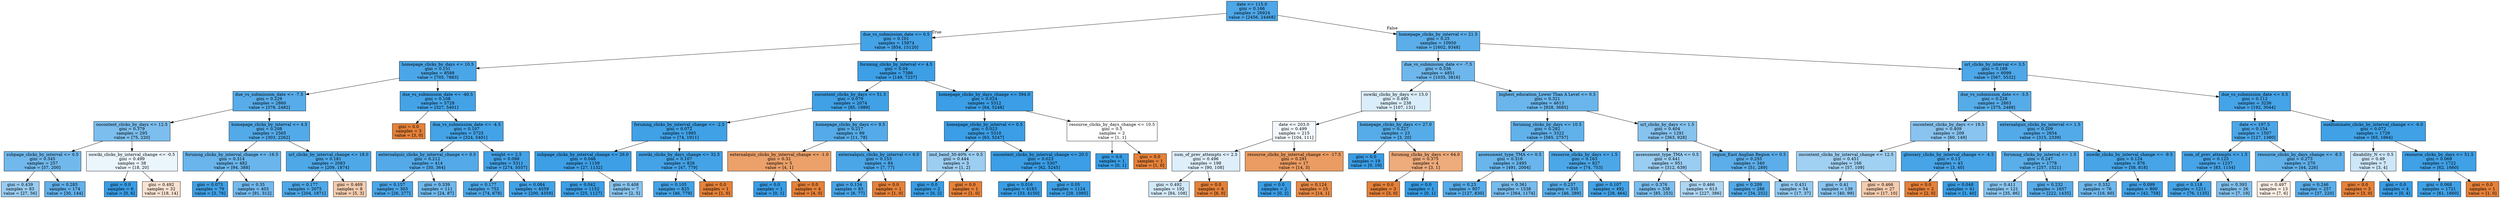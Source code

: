 digraph Tree {
node [shape=box, style="filled", color="black"] ;
0 [label="date <= 115.0\ngini = 0.166\nsamples = 26924\nvalue = [2456, 24468]", fillcolor="#399de5e5"] ;
1 [label="due_vs_submission_date <= 0.5\ngini = 0.101\nsamples = 15974\nvalue = [854, 15120]", fillcolor="#399de5f1"] ;
0 -> 1 [labeldistance=2.5, labelangle=45, headlabel="True"] ;
2 [label="homepage_clicks_by_days <= 10.5\ngini = 0.151\nsamples = 8588\nvalue = [705, 7883]", fillcolor="#399de5e8"] ;
1 -> 2 ;
3 [label="due_vs_submission_date <= -7.5\ngini = 0.229\nsamples = 2860\nvalue = [378, 2482]", fillcolor="#399de5d8"] ;
2 -> 3 ;
4 [label="oucontent_clicks_by_days <= 12.5\ngini = 0.379\nsamples = 295\nvalue = [75, 220]", fillcolor="#399de5a8"] ;
3 -> 4 ;
5 [label="subpage_clicks_by_interval <= 0.5\ngini = 0.345\nsamples = 257\nvalue = [57, 200]", fillcolor="#399de5b6"] ;
4 -> 5 ;
6 [label="gini = 0.439\nsamples = 83\nvalue = [27, 56]", fillcolor="#399de584"] ;
5 -> 6 ;
7 [label="gini = 0.285\nsamples = 174\nvalue = [30, 144]", fillcolor="#399de5ca"] ;
5 -> 7 ;
8 [label="ouwiki_clicks_by_interval_change <= -0.5\ngini = 0.499\nsamples = 38\nvalue = [18, 20]", fillcolor="#399de519"] ;
4 -> 8 ;
9 [label="gini = 0.0\nsamples = 6\nvalue = [0, 6]", fillcolor="#399de5ff"] ;
8 -> 9 ;
10 [label="gini = 0.492\nsamples = 32\nvalue = [18, 14]", fillcolor="#e5813939"] ;
8 -> 10 ;
11 [label="homepage_clicks_by_interval <= 4.5\ngini = 0.208\nsamples = 2565\nvalue = [303, 2262]", fillcolor="#399de5dd"] ;
3 -> 11 ;
12 [label="forumng_clicks_by_interval_change <= -16.5\ngini = 0.314\nsamples = 482\nvalue = [94, 388]", fillcolor="#399de5c1"] ;
11 -> 12 ;
13 [label="gini = 0.073\nsamples = 79\nvalue = [3, 76]", fillcolor="#399de5f5"] ;
12 -> 13 ;
14 [label="gini = 0.35\nsamples = 403\nvalue = [91, 312]", fillcolor="#399de5b5"] ;
12 -> 14 ;
15 [label="url_clicks_by_interval_change <= 18.0\ngini = 0.181\nsamples = 2083\nvalue = [209, 1874]", fillcolor="#399de5e3"] ;
11 -> 15 ;
16 [label="gini = 0.177\nsamples = 2075\nvalue = [204, 1871]", fillcolor="#399de5e3"] ;
15 -> 16 ;
17 [label="gini = 0.469\nsamples = 8\nvalue = [5, 3]", fillcolor="#e5813966"] ;
15 -> 17 ;
18 [label="due_vs_submission_date <= -40.5\ngini = 0.108\nsamples = 5728\nvalue = [327, 5401]", fillcolor="#399de5f0"] ;
2 -> 18 ;
19 [label="gini = 0.0\nsamples = 3\nvalue = [3, 0]", fillcolor="#e58139ff"] ;
18 -> 19 ;
20 [label="due_vs_submission_date <= -4.5\ngini = 0.107\nsamples = 5725\nvalue = [324, 5401]", fillcolor="#399de5f0"] ;
18 -> 20 ;
21 [label="externalquiz_clicks_by_interval_change <= 0.5\ngini = 0.212\nsamples = 414\nvalue = [50, 364]", fillcolor="#399de5dc"] ;
20 -> 21 ;
22 [label="gini = 0.157\nsamples = 303\nvalue = [26, 277]", fillcolor="#399de5e7"] ;
21 -> 22 ;
23 [label="gini = 0.339\nsamples = 111\nvalue = [24, 87]", fillcolor="#399de5b9"] ;
21 -> 23 ;
24 [label="weight <= 2.5\ngini = 0.098\nsamples = 5311\nvalue = [274, 5037]", fillcolor="#399de5f1"] ;
20 -> 24 ;
25 [label="gini = 0.177\nsamples = 752\nvalue = [74, 678]", fillcolor="#399de5e3"] ;
24 -> 25 ;
26 [label="gini = 0.084\nsamples = 4559\nvalue = [200, 4359]", fillcolor="#399de5f3"] ;
24 -> 26 ;
27 [label="forumng_clicks_by_interval <= 4.5\ngini = 0.04\nsamples = 7386\nvalue = [149, 7237]", fillcolor="#399de5fa"] ;
1 -> 27 ;
28 [label="oucontent_clicks_by_days <= 51.5\ngini = 0.079\nsamples = 2074\nvalue = [85, 1989]", fillcolor="#399de5f4"] ;
27 -> 28 ;
29 [label="forumng_clicks_by_interval_change <= -2.5\ngini = 0.072\nsamples = 1985\nvalue = [74, 1911]", fillcolor="#399de5f5"] ;
28 -> 29 ;
30 [label="subpage_clicks_by_interval_change <= 26.0\ngini = 0.046\nsamples = 1159\nvalue = [27, 1132]", fillcolor="#399de5f9"] ;
29 -> 30 ;
31 [label="gini = 0.042\nsamples = 1152\nvalue = [25, 1127]", fillcolor="#399de5f9"] ;
30 -> 31 ;
32 [label="gini = 0.408\nsamples = 7\nvalue = [2, 5]", fillcolor="#399de599"] ;
30 -> 32 ;
33 [label="ouwiki_clicks_by_days_change <= 32.5\ngini = 0.107\nsamples = 826\nvalue = [47, 779]", fillcolor="#399de5f0"] ;
29 -> 33 ;
34 [label="gini = 0.105\nsamples = 825\nvalue = [46, 779]", fillcolor="#399de5f0"] ;
33 -> 34 ;
35 [label="gini = 0.0\nsamples = 1\nvalue = [1, 0]", fillcolor="#e58139ff"] ;
33 -> 35 ;
36 [label="homepage_clicks_by_days <= 9.5\ngini = 0.217\nsamples = 89\nvalue = [11, 78]", fillcolor="#399de5db"] ;
28 -> 36 ;
37 [label="externalquiz_clicks_by_interval_change <= -1.0\ngini = 0.32\nsamples = 5\nvalue = [4, 1]", fillcolor="#e58139bf"] ;
36 -> 37 ;
38 [label="gini = 0.0\nsamples = 1\nvalue = [0, 1]", fillcolor="#399de5ff"] ;
37 -> 38 ;
39 [label="gini = 0.0\nsamples = 4\nvalue = [4, 0]", fillcolor="#e58139ff"] ;
37 -> 39 ;
40 [label="externalquiz_clicks_by_interval <= 6.0\ngini = 0.153\nsamples = 84\nvalue = [7, 77]", fillcolor="#399de5e8"] ;
36 -> 40 ;
41 [label="gini = 0.134\nsamples = 83\nvalue = [6, 77]", fillcolor="#399de5eb"] ;
40 -> 41 ;
42 [label="gini = 0.0\nsamples = 1\nvalue = [1, 0]", fillcolor="#e58139ff"] ;
40 -> 42 ;
43 [label="homepage_clicks_by_days_change <= 394.0\ngini = 0.024\nsamples = 5312\nvalue = [64, 5248]", fillcolor="#399de5fc"] ;
27 -> 43 ;
44 [label="homepage_clicks_by_interval <= 0.5\ngini = 0.023\nsamples = 5310\nvalue = [63, 5247]", fillcolor="#399de5fc"] ;
43 -> 44 ;
45 [label="imd_band_30-40% <= 0.5\ngini = 0.444\nsamples = 3\nvalue = [1, 2]", fillcolor="#399de57f"] ;
44 -> 45 ;
46 [label="gini = 0.0\nsamples = 2\nvalue = [0, 2]", fillcolor="#399de5ff"] ;
45 -> 46 ;
47 [label="gini = 0.0\nsamples = 1\nvalue = [1, 0]", fillcolor="#e58139ff"] ;
45 -> 47 ;
48 [label="oucontent_clicks_by_interval_change <= 20.5\ngini = 0.023\nsamples = 5307\nvalue = [62, 5245]", fillcolor="#399de5fc"] ;
44 -> 48 ;
49 [label="gini = 0.016\nsamples = 4183\nvalue = [33, 4150]", fillcolor="#399de5fd"] ;
48 -> 49 ;
50 [label="gini = 0.05\nsamples = 1124\nvalue = [29, 1095]", fillcolor="#399de5f8"] ;
48 -> 50 ;
51 [label="resource_clicks_by_days_change <= 10.5\ngini = 0.5\nsamples = 2\nvalue = [1, 1]", fillcolor="#e5813900"] ;
43 -> 51 ;
52 [label="gini = 0.0\nsamples = 1\nvalue = [0, 1]", fillcolor="#399de5ff"] ;
51 -> 52 ;
53 [label="gini = 0.0\nsamples = 1\nvalue = [1, 0]", fillcolor="#e58139ff"] ;
51 -> 53 ;
54 [label="homepage_clicks_by_interval <= 21.5\ngini = 0.25\nsamples = 10950\nvalue = [1602, 9348]", fillcolor="#399de5d3"] ;
0 -> 54 [labeldistance=2.5, labelangle=-45, headlabel="False"] ;
55 [label="due_vs_submission_date <= -7.5\ngini = 0.336\nsamples = 4851\nvalue = [1035, 3816]", fillcolor="#399de5ba"] ;
54 -> 55 ;
56 [label="ouwiki_clicks_by_days <= 15.0\ngini = 0.495\nsamples = 238\nvalue = [107, 131]", fillcolor="#399de52f"] ;
55 -> 56 ;
57 [label="date <= 203.0\ngini = 0.499\nsamples = 215\nvalue = [104, 111]", fillcolor="#399de510"] ;
56 -> 57 ;
58 [label="num_of_prev_attempts <= 2.5\ngini = 0.496\nsamples = 198\nvalue = [90, 108]", fillcolor="#399de52a"] ;
57 -> 58 ;
59 [label="gini = 0.492\nsamples = 192\nvalue = [84, 108]", fillcolor="#399de539"] ;
58 -> 59 ;
60 [label="gini = 0.0\nsamples = 6\nvalue = [6, 0]", fillcolor="#e58139ff"] ;
58 -> 60 ;
61 [label="resource_clicks_by_interval_change <= -17.5\ngini = 0.291\nsamples = 17\nvalue = [14, 3]", fillcolor="#e58139c8"] ;
57 -> 61 ;
62 [label="gini = 0.0\nsamples = 2\nvalue = [0, 2]", fillcolor="#399de5ff"] ;
61 -> 62 ;
63 [label="gini = 0.124\nsamples = 15\nvalue = [14, 1]", fillcolor="#e58139ed"] ;
61 -> 63 ;
64 [label="homepage_clicks_by_days <= 27.0\ngini = 0.227\nsamples = 23\nvalue = [3, 20]", fillcolor="#399de5d9"] ;
56 -> 64 ;
65 [label="gini = 0.0\nsamples = 19\nvalue = [0, 19]", fillcolor="#399de5ff"] ;
64 -> 65 ;
66 [label="forumng_clicks_by_days <= 64.0\ngini = 0.375\nsamples = 4\nvalue = [3, 1]", fillcolor="#e58139aa"] ;
64 -> 66 ;
67 [label="gini = 0.0\nsamples = 3\nvalue = [3, 0]", fillcolor="#e58139ff"] ;
66 -> 67 ;
68 [label="gini = 0.0\nsamples = 1\nvalue = [0, 1]", fillcolor="#399de5ff"] ;
66 -> 68 ;
69 [label="highest_education_Lower Than A Level <= 0.5\ngini = 0.321\nsamples = 4613\nvalue = [928, 3685]", fillcolor="#399de5bf"] ;
55 -> 69 ;
70 [label="forumng_clicks_by_days <= 10.5\ngini = 0.282\nsamples = 3322\nvalue = [565, 2757]", fillcolor="#399de5cb"] ;
69 -> 70 ;
71 [label="assessment_type_TMA <= 0.5\ngini = 0.316\nsamples = 2495\nvalue = [491, 2004]", fillcolor="#399de5c1"] ;
70 -> 71 ;
72 [label="gini = 0.23\nsamples = 957\nvalue = [127, 830]", fillcolor="#399de5d8"] ;
71 -> 72 ;
73 [label="gini = 0.361\nsamples = 1538\nvalue = [364, 1174]", fillcolor="#399de5b0"] ;
71 -> 73 ;
74 [label="resource_clicks_by_days <= 1.5\ngini = 0.163\nsamples = 827\nvalue = [74, 753]", fillcolor="#399de5e6"] ;
70 -> 74 ;
75 [label="gini = 0.237\nsamples = 335\nvalue = [46, 289]", fillcolor="#399de5d6"] ;
74 -> 75 ;
76 [label="gini = 0.107\nsamples = 492\nvalue = [28, 464]", fillcolor="#399de5f0"] ;
74 -> 76 ;
77 [label="url_clicks_by_days <= 1.5\ngini = 0.404\nsamples = 1291\nvalue = [363, 928]", fillcolor="#399de59b"] ;
69 -> 77 ;
78 [label="assessment_type_TMA <= 0.5\ngini = 0.441\nsamples = 951\nvalue = [312, 639]", fillcolor="#399de582"] ;
77 -> 78 ;
79 [label="gini = 0.376\nsamples = 338\nvalue = [85, 253]", fillcolor="#399de5a9"] ;
78 -> 79 ;
80 [label="gini = 0.466\nsamples = 613\nvalue = [227, 386]", fillcolor="#399de569"] ;
78 -> 80 ;
81 [label="region_East Anglian Region <= 0.5\ngini = 0.255\nsamples = 340\nvalue = [51, 289]", fillcolor="#399de5d2"] ;
77 -> 81 ;
82 [label="gini = 0.209\nsamples = 286\nvalue = [34, 252]", fillcolor="#399de5dd"] ;
81 -> 82 ;
83 [label="gini = 0.431\nsamples = 54\nvalue = [17, 37]", fillcolor="#399de58a"] ;
81 -> 83 ;
84 [label="url_clicks_by_interval <= 3.5\ngini = 0.169\nsamples = 6099\nvalue = [567, 5532]", fillcolor="#399de5e5"] ;
54 -> 84 ;
85 [label="due_vs_submission_date <= -3.5\ngini = 0.228\nsamples = 2863\nvalue = [375, 2488]", fillcolor="#399de5d9"] ;
84 -> 85 ;
86 [label="oucontent_clicks_by_days <= 19.5\ngini = 0.409\nsamples = 209\nvalue = [60, 149]", fillcolor="#399de598"] ;
85 -> 86 ;
87 [label="oucontent_clicks_by_interval_change <= 12.5\ngini = 0.451\nsamples = 166\nvalue = [57, 109]", fillcolor="#399de57a"] ;
86 -> 87 ;
88 [label="gini = 0.41\nsamples = 139\nvalue = [40, 99]", fillcolor="#399de598"] ;
87 -> 88 ;
89 [label="gini = 0.466\nsamples = 27\nvalue = [17, 10]", fillcolor="#e5813969"] ;
87 -> 89 ;
90 [label="glossary_clicks_by_interval_change <= -4.5\ngini = 0.13\nsamples = 43\nvalue = [3, 40]", fillcolor="#399de5ec"] ;
86 -> 90 ;
91 [label="gini = 0.0\nsamples = 2\nvalue = [2, 0]", fillcolor="#e58139ff"] ;
90 -> 91 ;
92 [label="gini = 0.048\nsamples = 41\nvalue = [1, 40]", fillcolor="#399de5f9"] ;
90 -> 92 ;
93 [label="externalquiz_clicks_by_interval <= 1.5\ngini = 0.209\nsamples = 2654\nvalue = [315, 2339]", fillcolor="#399de5dd"] ;
85 -> 93 ;
94 [label="forumng_clicks_by_interval <= 1.5\ngini = 0.247\nsamples = 1778\nvalue = [257, 1521]", fillcolor="#399de5d4"] ;
93 -> 94 ;
95 [label="gini = 0.411\nsamples = 121\nvalue = [35, 86]", fillcolor="#399de597"] ;
94 -> 95 ;
96 [label="gini = 0.232\nsamples = 1657\nvalue = [222, 1435]", fillcolor="#399de5d8"] ;
94 -> 96 ;
97 [label="ouwiki_clicks_by_interval_change <= -9.5\ngini = 0.124\nsamples = 876\nvalue = [58, 818]", fillcolor="#399de5ed"] ;
93 -> 97 ;
98 [label="gini = 0.332\nsamples = 76\nvalue = [16, 60]", fillcolor="#399de5bb"] ;
97 -> 98 ;
99 [label="gini = 0.099\nsamples = 800\nvalue = [42, 758]", fillcolor="#399de5f1"] ;
97 -> 99 ;
100 [label="due_vs_submission_date <= 0.5\ngini = 0.112\nsamples = 3236\nvalue = [192, 3044]", fillcolor="#399de5ef"] ;
84 -> 100 ;
101 [label="date <= 197.5\ngini = 0.154\nsamples = 1507\nvalue = [127, 1380]", fillcolor="#399de5e8"] ;
100 -> 101 ;
102 [label="num_of_prev_attempts <= 1.5\ngini = 0.125\nsamples = 1237\nvalue = [83, 1154]", fillcolor="#399de5ed"] ;
101 -> 102 ;
103 [label="gini = 0.118\nsamples = 1211\nvalue = [76, 1135]", fillcolor="#399de5ee"] ;
102 -> 103 ;
104 [label="gini = 0.393\nsamples = 26\nvalue = [7, 19]", fillcolor="#399de5a1"] ;
102 -> 104 ;
105 [label="resource_clicks_by_days_change <= -8.5\ngini = 0.273\nsamples = 270\nvalue = [44, 226]", fillcolor="#399de5cd"] ;
101 -> 105 ;
106 [label="gini = 0.497\nsamples = 13\nvalue = [7, 6]", fillcolor="#e5813924"] ;
105 -> 106 ;
107 [label="gini = 0.246\nsamples = 257\nvalue = [37, 220]", fillcolor="#399de5d4"] ;
105 -> 107 ;
108 [label="ouelluminate_clicks_by_interval_change <= -6.0\ngini = 0.072\nsamples = 1729\nvalue = [65, 1664]", fillcolor="#399de5f5"] ;
100 -> 108 ;
109 [label="disability_N <= 0.5\ngini = 0.49\nsamples = 7\nvalue = [3, 4]", fillcolor="#399de540"] ;
108 -> 109 ;
110 [label="gini = 0.0\nsamples = 3\nvalue = [3, 0]", fillcolor="#e58139ff"] ;
109 -> 110 ;
111 [label="gini = 0.0\nsamples = 4\nvalue = [0, 4]", fillcolor="#399de5ff"] ;
109 -> 111 ;
112 [label="resource_clicks_by_days <= 51.5\ngini = 0.069\nsamples = 1722\nvalue = [62, 1660]", fillcolor="#399de5f5"] ;
108 -> 112 ;
113 [label="gini = 0.068\nsamples = 1721\nvalue = [61, 1660]", fillcolor="#399de5f6"] ;
112 -> 113 ;
114 [label="gini = 0.0\nsamples = 1\nvalue = [1, 0]", fillcolor="#e58139ff"] ;
112 -> 114 ;
}